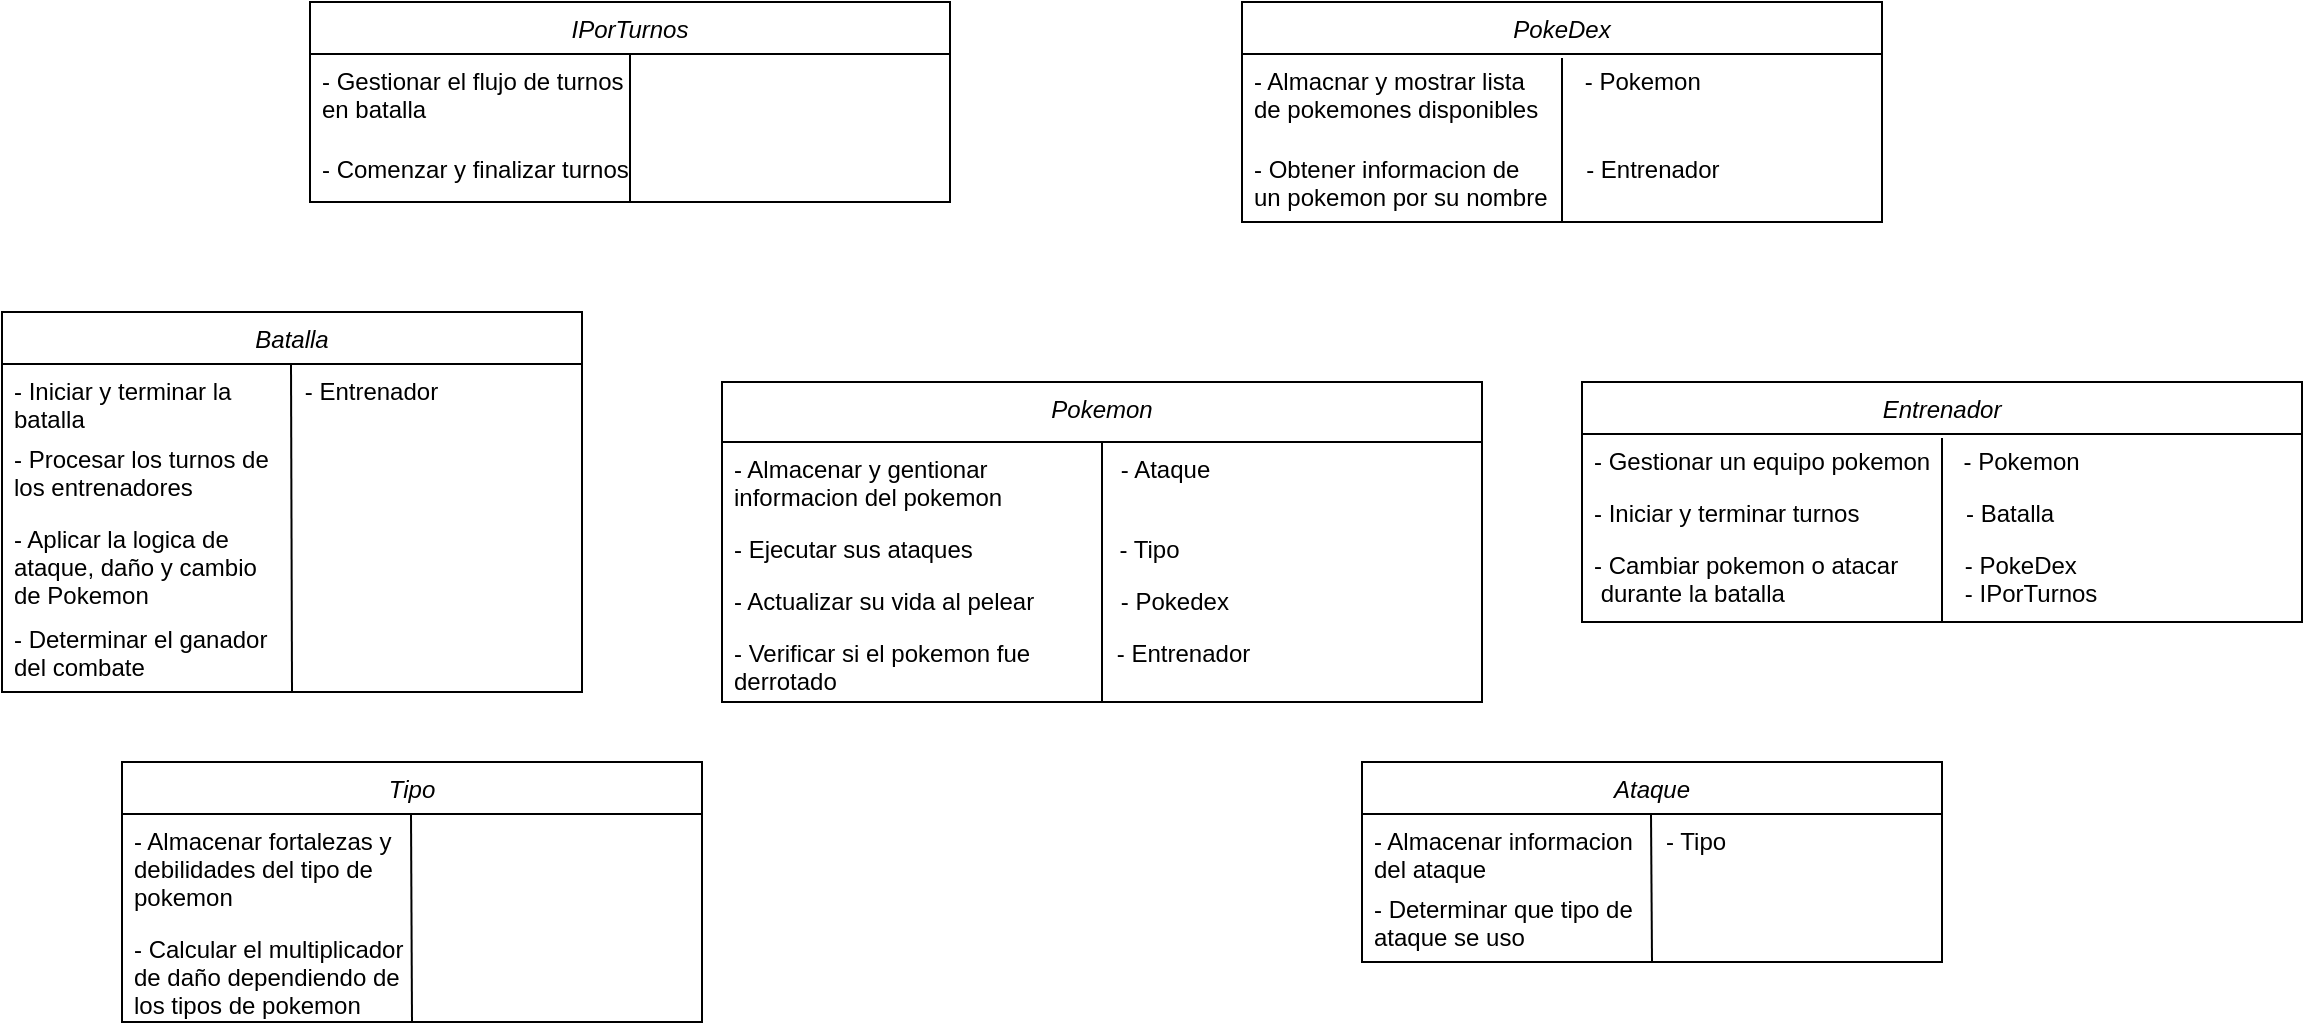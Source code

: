 <mxfile version="24.7.17">
  <diagram id="C5RBs43oDa-KdzZeNtuy" name="Page-1">
    <mxGraphModel dx="1863" dy="606" grid="1" gridSize="10" guides="1" tooltips="1" connect="1" arrows="1" fold="1" page="1" pageScale="1" pageWidth="827" pageHeight="1169" math="0" shadow="0">
      <root>
        <mxCell id="WIyWlLk6GJQsqaUBKTNV-0" />
        <mxCell id="WIyWlLk6GJQsqaUBKTNV-1" parent="WIyWlLk6GJQsqaUBKTNV-0" />
        <mxCell id="zkfFHV4jXpPFQw0GAbJ--0" value="Pokemon" style="swimlane;fontStyle=2;align=center;verticalAlign=top;childLayout=stackLayout;horizontal=1;startSize=30;horizontalStack=0;resizeParent=1;resizeLast=0;collapsible=1;marginBottom=0;rounded=0;shadow=0;strokeWidth=1;" parent="WIyWlLk6GJQsqaUBKTNV-1" vertex="1">
          <mxGeometry x="300" y="240" width="380" height="160" as="geometry">
            <mxRectangle x="230" y="140" width="160" height="26" as="alternateBounds" />
          </mxGeometry>
        </mxCell>
        <mxCell id="zkfFHV4jXpPFQw0GAbJ--1" value="- Almacenar y gentionar                    - Ataque&#xa;informacion del pokemon                  " style="text;align=left;verticalAlign=top;spacingLeft=4;spacingRight=4;overflow=hidden;rotatable=0;points=[[0,0.5],[1,0.5]];portConstraint=eastwest;" parent="zkfFHV4jXpPFQw0GAbJ--0" vertex="1">
          <mxGeometry y="30" width="380" height="40" as="geometry" />
        </mxCell>
        <mxCell id="6fUTlpf4RYFusp5NiyDY-0" value="" style="endArrow=none;html=1;rounded=0;entryX=0.5;entryY=1;entryDx=0;entryDy=0;" parent="zkfFHV4jXpPFQw0GAbJ--0" target="zkfFHV4jXpPFQw0GAbJ--0" edge="1">
          <mxGeometry width="50" height="50" relative="1" as="geometry">
            <mxPoint x="190" y="30" as="sourcePoint" />
            <mxPoint x="144.5" y="116" as="targetPoint" />
          </mxGeometry>
        </mxCell>
        <mxCell id="zkfFHV4jXpPFQw0GAbJ--2" value="- Ejecutar sus ataques                      - Tipo" style="text;align=left;verticalAlign=top;spacingLeft=4;spacingRight=4;overflow=hidden;rotatable=0;points=[[0,0.5],[1,0.5]];portConstraint=eastwest;rounded=0;shadow=0;html=0;" parent="zkfFHV4jXpPFQw0GAbJ--0" vertex="1">
          <mxGeometry y="70" width="380" height="26" as="geometry" />
        </mxCell>
        <mxCell id="zkfFHV4jXpPFQw0GAbJ--3" value="- Actualizar su vida al pelear             - Pokedex" style="text;align=left;verticalAlign=top;spacingLeft=4;spacingRight=4;overflow=hidden;rotatable=0;points=[[0,0.5],[1,0.5]];portConstraint=eastwest;rounded=0;shadow=0;html=0;" parent="zkfFHV4jXpPFQw0GAbJ--0" vertex="1">
          <mxGeometry y="96" width="380" height="26" as="geometry" />
        </mxCell>
        <mxCell id="zkfFHV4jXpPFQw0GAbJ--5" value="- Verificar si el pokemon fue             - Entrenador&#xa;derrotado" style="text;align=left;verticalAlign=top;spacingLeft=4;spacingRight=4;overflow=hidden;rotatable=0;points=[[0,0.5],[1,0.5]];portConstraint=eastwest;" parent="zkfFHV4jXpPFQw0GAbJ--0" vertex="1">
          <mxGeometry y="122" width="380" height="38" as="geometry" />
        </mxCell>
        <mxCell id="6fUTlpf4RYFusp5NiyDY-1" value="Tipo" style="swimlane;fontStyle=2;align=center;verticalAlign=top;childLayout=stackLayout;horizontal=1;startSize=26;horizontalStack=0;resizeParent=1;resizeLast=0;collapsible=1;marginBottom=0;rounded=0;shadow=0;strokeWidth=1;" parent="WIyWlLk6GJQsqaUBKTNV-1" vertex="1">
          <mxGeometry y="430" width="290" height="130" as="geometry">
            <mxRectangle x="230" y="140" width="160" height="26" as="alternateBounds" />
          </mxGeometry>
        </mxCell>
        <mxCell id="6fUTlpf4RYFusp5NiyDY-3" value="" style="endArrow=none;html=1;rounded=0;entryX=0.5;entryY=1;entryDx=0;entryDy=0;" parent="6fUTlpf4RYFusp5NiyDY-1" target="6fUTlpf4RYFusp5NiyDY-1" edge="1">
          <mxGeometry width="50" height="50" relative="1" as="geometry">
            <mxPoint x="144.5" y="26" as="sourcePoint" />
            <mxPoint x="144.5" y="116" as="targetPoint" />
          </mxGeometry>
        </mxCell>
        <mxCell id="6fUTlpf4RYFusp5NiyDY-2" value="- Almacenar fortalezas y     &#xa;debilidades del tipo de &#xa;pokemon                             " style="text;align=left;verticalAlign=top;spacingLeft=4;spacingRight=4;overflow=hidden;rotatable=0;points=[[0,0.5],[1,0.5]];portConstraint=eastwest;" parent="6fUTlpf4RYFusp5NiyDY-1" vertex="1">
          <mxGeometry y="26" width="290" height="54" as="geometry" />
        </mxCell>
        <mxCell id="6fUTlpf4RYFusp5NiyDY-4" value="- Calcular el multiplicador &#xa;de daño dependiendo de&#xa;los tipos de pokemon" style="text;align=left;verticalAlign=top;spacingLeft=4;spacingRight=4;overflow=hidden;rotatable=0;points=[[0,0.5],[1,0.5]];portConstraint=eastwest;rounded=0;shadow=0;html=0;" parent="6fUTlpf4RYFusp5NiyDY-1" vertex="1">
          <mxGeometry y="80" width="290" height="50" as="geometry" />
        </mxCell>
        <mxCell id="6fUTlpf4RYFusp5NiyDY-7" value="Ataque" style="swimlane;fontStyle=2;align=center;verticalAlign=top;childLayout=stackLayout;horizontal=1;startSize=26;horizontalStack=0;resizeParent=1;resizeLast=0;collapsible=1;marginBottom=0;rounded=0;shadow=0;strokeWidth=1;" parent="WIyWlLk6GJQsqaUBKTNV-1" vertex="1">
          <mxGeometry x="620" y="430" width="290" height="100" as="geometry">
            <mxRectangle x="230" y="140" width="160" height="26" as="alternateBounds" />
          </mxGeometry>
        </mxCell>
        <mxCell id="6fUTlpf4RYFusp5NiyDY-8" value="- Almacenar informacion     - Tipo &#xa;del ataque" style="text;align=left;verticalAlign=top;spacingLeft=4;spacingRight=4;overflow=hidden;rotatable=0;points=[[0,0.5],[1,0.5]];portConstraint=eastwest;" parent="6fUTlpf4RYFusp5NiyDY-7" vertex="1">
          <mxGeometry y="26" width="290" height="34" as="geometry" />
        </mxCell>
        <mxCell id="6fUTlpf4RYFusp5NiyDY-9" value="" style="endArrow=none;html=1;rounded=0;entryX=0.5;entryY=1;entryDx=0;entryDy=0;" parent="6fUTlpf4RYFusp5NiyDY-7" target="6fUTlpf4RYFusp5NiyDY-7" edge="1">
          <mxGeometry width="50" height="50" relative="1" as="geometry">
            <mxPoint x="144.5" y="26" as="sourcePoint" />
            <mxPoint x="144.5" y="116" as="targetPoint" />
          </mxGeometry>
        </mxCell>
        <mxCell id="6fUTlpf4RYFusp5NiyDY-10" value="- Determinar que tipo de      &#xa;ataque se uso" style="text;align=left;verticalAlign=top;spacingLeft=4;spacingRight=4;overflow=hidden;rotatable=0;points=[[0,0.5],[1,0.5]];portConstraint=eastwest;rounded=0;shadow=0;html=0;" parent="6fUTlpf4RYFusp5NiyDY-7" vertex="1">
          <mxGeometry y="60" width="290" height="40" as="geometry" />
        </mxCell>
        <mxCell id="6fUTlpf4RYFusp5NiyDY-19" value="Entrenador" style="swimlane;fontStyle=2;align=center;verticalAlign=top;childLayout=stackLayout;horizontal=1;startSize=26;horizontalStack=0;resizeParent=1;resizeLast=0;collapsible=1;marginBottom=0;rounded=0;shadow=0;strokeWidth=1;" parent="WIyWlLk6GJQsqaUBKTNV-1" vertex="1">
          <mxGeometry x="730" y="240" width="360" height="120" as="geometry">
            <mxRectangle x="230" y="140" width="160" height="26" as="alternateBounds" />
          </mxGeometry>
        </mxCell>
        <mxCell id="6fUTlpf4RYFusp5NiyDY-20" value="- Gestionar un equipo pokemon     - Pokemon" style="text;align=left;verticalAlign=top;spacingLeft=4;spacingRight=4;overflow=hidden;rotatable=0;points=[[0,0.5],[1,0.5]];portConstraint=eastwest;" parent="6fUTlpf4RYFusp5NiyDY-19" vertex="1">
          <mxGeometry y="26" width="360" height="26" as="geometry" />
        </mxCell>
        <mxCell id="6fUTlpf4RYFusp5NiyDY-21" value="" style="endArrow=none;html=1;rounded=0;entryX=0.5;entryY=1;entryDx=0;entryDy=0;" parent="6fUTlpf4RYFusp5NiyDY-19" target="6fUTlpf4RYFusp5NiyDY-19" edge="1">
          <mxGeometry width="50" height="50" relative="1" as="geometry">
            <mxPoint x="180" y="28" as="sourcePoint" />
            <mxPoint x="144.5" y="116" as="targetPoint" />
          </mxGeometry>
        </mxCell>
        <mxCell id="6fUTlpf4RYFusp5NiyDY-22" value="- Iniciar y terminar turnos                - Batalla" style="text;align=left;verticalAlign=top;spacingLeft=4;spacingRight=4;overflow=hidden;rotatable=0;points=[[0,0.5],[1,0.5]];portConstraint=eastwest;rounded=0;shadow=0;html=0;" parent="6fUTlpf4RYFusp5NiyDY-19" vertex="1">
          <mxGeometry y="52" width="360" height="26" as="geometry" />
        </mxCell>
        <mxCell id="6fUTlpf4RYFusp5NiyDY-23" value="- Cambiar pokemon o atacar          - PokeDex         &#xa; durante la batalla                           - IPorTurnos" style="text;align=left;verticalAlign=top;spacingLeft=4;spacingRight=4;overflow=hidden;rotatable=0;points=[[0,0.5],[1,0.5]];portConstraint=eastwest;rounded=0;shadow=0;html=0;" parent="6fUTlpf4RYFusp5NiyDY-19" vertex="1">
          <mxGeometry y="78" width="360" height="42" as="geometry" />
        </mxCell>
        <mxCell id="6fUTlpf4RYFusp5NiyDY-31" value="Batalla" style="swimlane;fontStyle=2;align=center;verticalAlign=top;childLayout=stackLayout;horizontal=1;startSize=26;horizontalStack=0;resizeParent=1;resizeLast=0;collapsible=1;marginBottom=0;rounded=0;shadow=0;strokeWidth=1;" parent="WIyWlLk6GJQsqaUBKTNV-1" vertex="1">
          <mxGeometry x="-60" y="205" width="290" height="190" as="geometry">
            <mxRectangle x="230" y="140" width="160" height="26" as="alternateBounds" />
          </mxGeometry>
        </mxCell>
        <mxCell id="6fUTlpf4RYFusp5NiyDY-32" value="- Iniciar y terminar la           - Entrenador &#xa;batalla" style="text;align=left;verticalAlign=top;spacingLeft=4;spacingRight=4;overflow=hidden;rotatable=0;points=[[0,0.5],[1,0.5]];portConstraint=eastwest;" parent="6fUTlpf4RYFusp5NiyDY-31" vertex="1">
          <mxGeometry y="26" width="290" height="34" as="geometry" />
        </mxCell>
        <mxCell id="6fUTlpf4RYFusp5NiyDY-33" value="" style="endArrow=none;html=1;rounded=0;entryX=0.5;entryY=1;entryDx=0;entryDy=0;" parent="6fUTlpf4RYFusp5NiyDY-31" target="6fUTlpf4RYFusp5NiyDY-31" edge="1">
          <mxGeometry width="50" height="50" relative="1" as="geometry">
            <mxPoint x="144.5" y="26" as="sourcePoint" />
            <mxPoint x="144.5" y="116" as="targetPoint" />
          </mxGeometry>
        </mxCell>
        <mxCell id="6fUTlpf4RYFusp5NiyDY-34" value="- Procesar los turnos de   &#xa;los entrenadores" style="text;align=left;verticalAlign=top;spacingLeft=4;spacingRight=4;overflow=hidden;rotatable=0;points=[[0,0.5],[1,0.5]];portConstraint=eastwest;rounded=0;shadow=0;html=0;" parent="6fUTlpf4RYFusp5NiyDY-31" vertex="1">
          <mxGeometry y="60" width="290" height="40" as="geometry" />
        </mxCell>
        <mxCell id="6fUTlpf4RYFusp5NiyDY-35" value="- Aplicar la logica de         &#xa;ataque, daño y cambio&#xa;de Pokemon" style="text;align=left;verticalAlign=top;spacingLeft=4;spacingRight=4;overflow=hidden;rotatable=0;points=[[0,0.5],[1,0.5]];portConstraint=eastwest;rounded=0;shadow=0;html=0;" parent="6fUTlpf4RYFusp5NiyDY-31" vertex="1">
          <mxGeometry y="100" width="290" height="50" as="geometry" />
        </mxCell>
        <mxCell id="6fUTlpf4RYFusp5NiyDY-36" value="- Determinar el ganador&#xa;del combate" style="text;align=left;verticalAlign=top;spacingLeft=4;spacingRight=4;overflow=hidden;rotatable=0;points=[[0,0.5],[1,0.5]];portConstraint=eastwest;" parent="6fUTlpf4RYFusp5NiyDY-31" vertex="1">
          <mxGeometry y="150" width="290" height="40" as="geometry" />
        </mxCell>
        <mxCell id="6fUTlpf4RYFusp5NiyDY-13" value="IPorTurnos" style="swimlane;fontStyle=2;align=center;verticalAlign=top;childLayout=stackLayout;horizontal=1;startSize=26;horizontalStack=0;resizeParent=1;resizeLast=0;collapsible=1;marginBottom=0;rounded=0;shadow=0;strokeWidth=1;" parent="WIyWlLk6GJQsqaUBKTNV-1" vertex="1">
          <mxGeometry x="94" y="50" width="320" height="100" as="geometry">
            <mxRectangle x="230" y="140" width="160" height="26" as="alternateBounds" />
          </mxGeometry>
        </mxCell>
        <mxCell id="6fUTlpf4RYFusp5NiyDY-15" value="" style="endArrow=none;html=1;rounded=0;entryX=0.5;entryY=1;entryDx=0;entryDy=0;" parent="6fUTlpf4RYFusp5NiyDY-13" target="6fUTlpf4RYFusp5NiyDY-13" edge="1">
          <mxGeometry width="50" height="50" relative="1" as="geometry">
            <mxPoint x="160" y="26" as="sourcePoint" />
            <mxPoint x="144.5" y="116" as="targetPoint" />
          </mxGeometry>
        </mxCell>
        <mxCell id="6fUTlpf4RYFusp5NiyDY-14" value="- Gestionar el flujo de turnos &#xa;en batalla" style="text;align=left;verticalAlign=top;spacingLeft=4;spacingRight=4;overflow=hidden;rotatable=0;points=[[0,0.5],[1,0.5]];portConstraint=eastwest;" parent="6fUTlpf4RYFusp5NiyDY-13" vertex="1">
          <mxGeometry y="26" width="320" height="44" as="geometry" />
        </mxCell>
        <mxCell id="6fUTlpf4RYFusp5NiyDY-16" value="- Comenzar y finalizar turnos   " style="text;align=left;verticalAlign=top;spacingLeft=4;spacingRight=4;overflow=hidden;rotatable=0;points=[[0,0.5],[1,0.5]];portConstraint=eastwest;rounded=0;shadow=0;html=0;" parent="6fUTlpf4RYFusp5NiyDY-13" vertex="1">
          <mxGeometry y="70" width="320" height="30" as="geometry" />
        </mxCell>
        <mxCell id="46vqmNXSLOu3TlP1rHBQ-2" value="PokeDex" style="swimlane;fontStyle=2;align=center;verticalAlign=top;childLayout=stackLayout;horizontal=1;startSize=26;horizontalStack=0;resizeParent=1;resizeLast=0;collapsible=1;marginBottom=0;rounded=0;shadow=0;strokeWidth=1;" parent="WIyWlLk6GJQsqaUBKTNV-1" vertex="1">
          <mxGeometry x="560" y="50" width="320" height="110" as="geometry">
            <mxRectangle x="230" y="140" width="160" height="26" as="alternateBounds" />
          </mxGeometry>
        </mxCell>
        <mxCell id="46vqmNXSLOu3TlP1rHBQ-3" value="- Almacnar y mostrar lista         - Pokemon &#xa;de pokemones disponibles" style="text;align=left;verticalAlign=top;spacingLeft=4;spacingRight=4;overflow=hidden;rotatable=0;points=[[0,0.5],[1,0.5]];portConstraint=eastwest;" parent="46vqmNXSLOu3TlP1rHBQ-2" vertex="1">
          <mxGeometry y="26" width="320" height="44" as="geometry" />
        </mxCell>
        <mxCell id="46vqmNXSLOu3TlP1rHBQ-4" value="" style="endArrow=none;html=1;rounded=0;entryX=0.5;entryY=1;entryDx=0;entryDy=0;" parent="46vqmNXSLOu3TlP1rHBQ-2" target="46vqmNXSLOu3TlP1rHBQ-2" edge="1">
          <mxGeometry width="50" height="50" relative="1" as="geometry">
            <mxPoint x="160" y="28" as="sourcePoint" />
            <mxPoint x="144.5" y="116" as="targetPoint" />
          </mxGeometry>
        </mxCell>
        <mxCell id="46vqmNXSLOu3TlP1rHBQ-5" value="- Obtener informacion de          - Entrenador&#xa;un pokemon por su nombre" style="text;align=left;verticalAlign=top;spacingLeft=4;spacingRight=4;overflow=hidden;rotatable=0;points=[[0,0.5],[1,0.5]];portConstraint=eastwest;rounded=0;shadow=0;html=0;" parent="46vqmNXSLOu3TlP1rHBQ-2" vertex="1">
          <mxGeometry y="70" width="320" height="40" as="geometry" />
        </mxCell>
      </root>
    </mxGraphModel>
  </diagram>
</mxfile>

